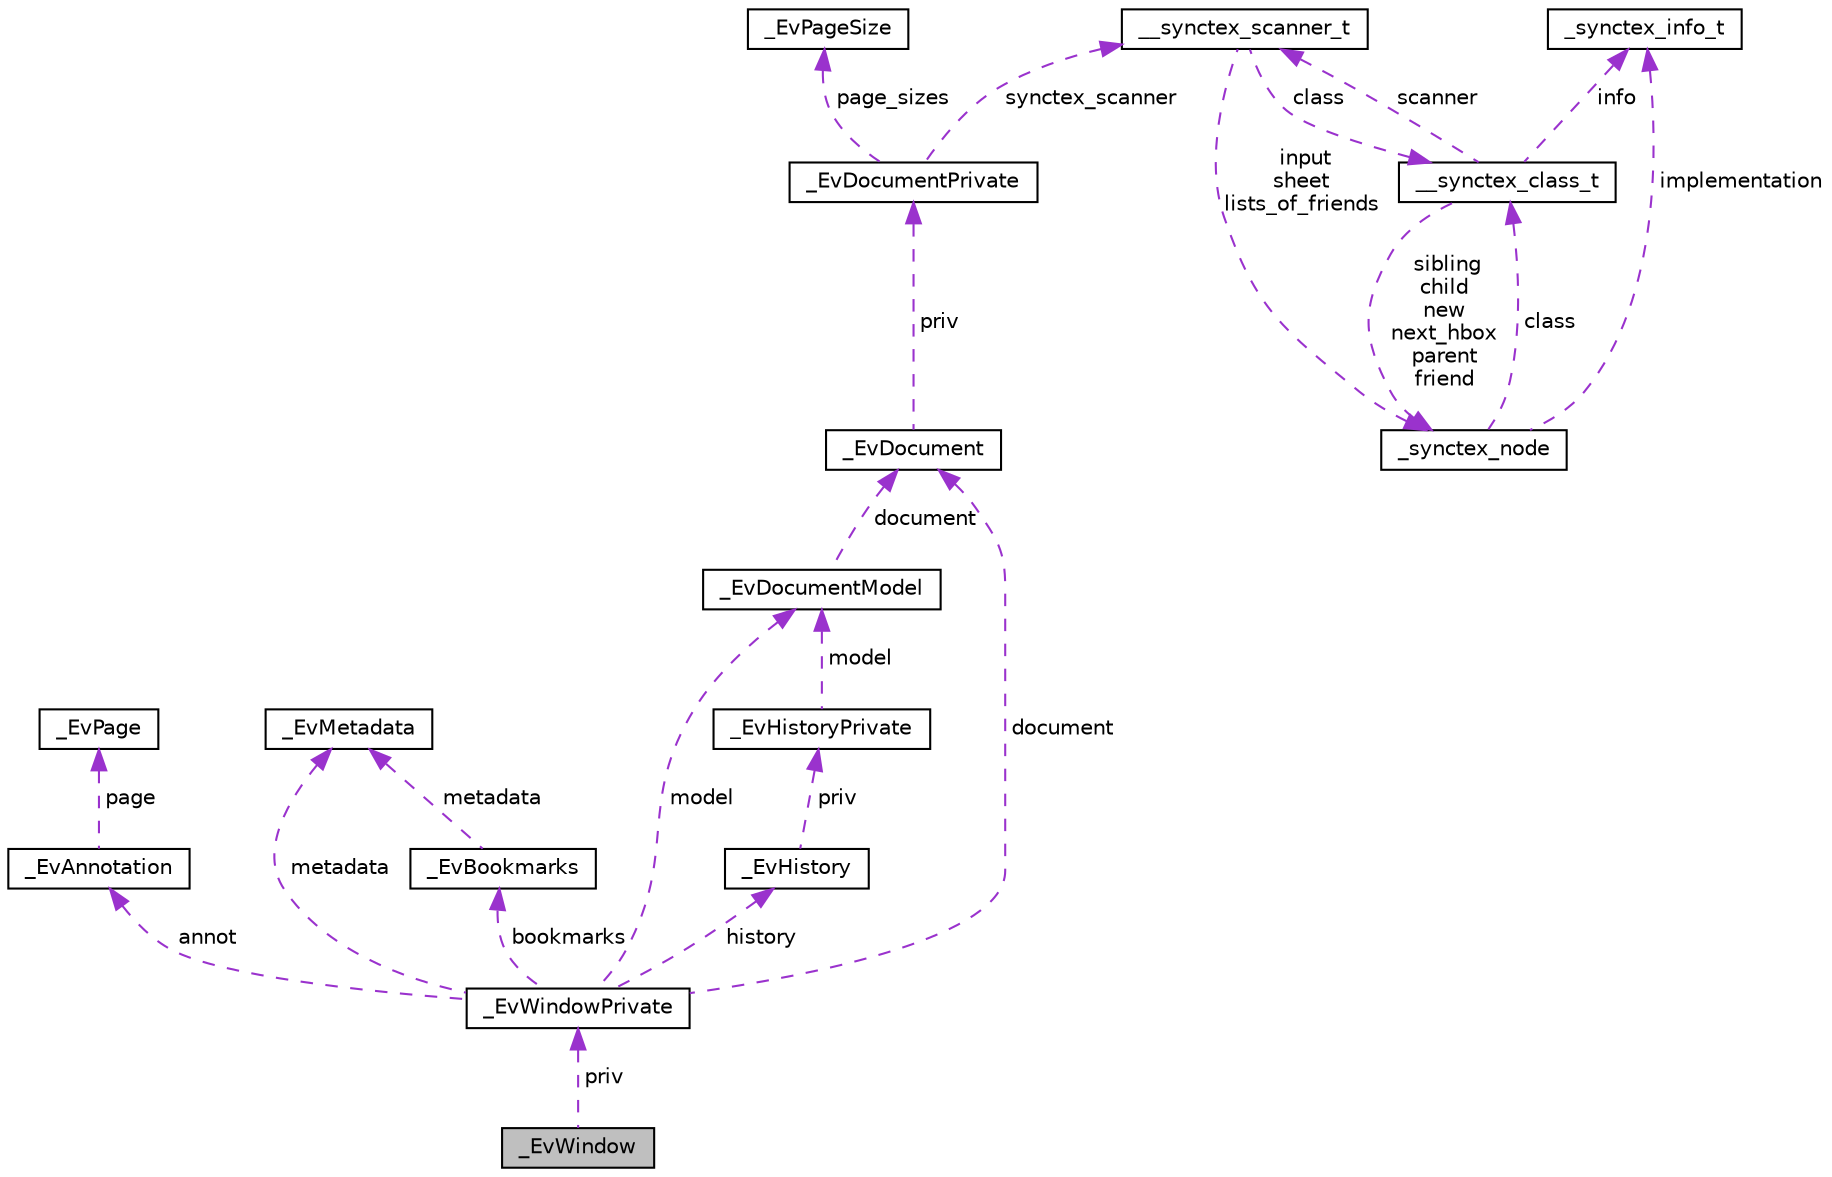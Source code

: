 digraph "_EvWindow"
{
  edge [fontname="Helvetica",fontsize="10",labelfontname="Helvetica",labelfontsize="10"];
  node [fontname="Helvetica",fontsize="10",shape=record];
  Node1 [label="_EvWindow",height=0.2,width=0.4,color="black", fillcolor="grey75", style="filled" fontcolor="black"];
  Node2 -> Node1 [dir="back",color="darkorchid3",fontsize="10",style="dashed",label=" priv" ,fontname="Helvetica"];
  Node2 [label="_EvWindowPrivate",height=0.2,width=0.4,color="black", fillcolor="white", style="filled",URL="$dd/d22/struct__EvWindowPrivate.html"];
  Node3 -> Node2 [dir="back",color="darkorchid3",fontsize="10",style="dashed",label=" annot" ,fontname="Helvetica"];
  Node3 [label="_EvAnnotation",height=0.2,width=0.4,color="black", fillcolor="white", style="filled",URL="$dc/dcb/struct__EvAnnotation.html"];
  Node4 -> Node3 [dir="back",color="darkorchid3",fontsize="10",style="dashed",label=" page" ,fontname="Helvetica"];
  Node4 [label="_EvPage",height=0.2,width=0.4,color="black", fillcolor="white", style="filled",URL="$dd/dcb/struct__EvPage.html"];
  Node5 -> Node2 [dir="back",color="darkorchid3",fontsize="10",style="dashed",label=" metadata" ,fontname="Helvetica"];
  Node5 [label="_EvMetadata",height=0.2,width=0.4,color="black", fillcolor="white", style="filled",URL="$d4/d89/struct__EvMetadata.html"];
  Node6 -> Node2 [dir="back",color="darkorchid3",fontsize="10",style="dashed",label=" model" ,fontname="Helvetica"];
  Node6 [label="_EvDocumentModel",height=0.2,width=0.4,color="black", fillcolor="white", style="filled",URL="$dc/d24/struct__EvDocumentModel.html"];
  Node7 -> Node6 [dir="back",color="darkorchid3",fontsize="10",style="dashed",label=" document" ,fontname="Helvetica"];
  Node7 [label="_EvDocument",height=0.2,width=0.4,color="black", fillcolor="white", style="filled",URL="$db/d02/struct__EvDocument.html"];
  Node8 -> Node7 [dir="back",color="darkorchid3",fontsize="10",style="dashed",label=" priv" ,fontname="Helvetica"];
  Node8 [label="_EvDocumentPrivate",height=0.2,width=0.4,color="black", fillcolor="white", style="filled",URL="$d6/da7/struct__EvDocumentPrivate.html"];
  Node9 -> Node8 [dir="back",color="darkorchid3",fontsize="10",style="dashed",label=" page_sizes" ,fontname="Helvetica"];
  Node9 [label="_EvPageSize",height=0.2,width=0.4,color="black", fillcolor="white", style="filled",URL="$d8/dec/struct__EvPageSize.html"];
  Node10 -> Node8 [dir="back",color="darkorchid3",fontsize="10",style="dashed",label=" synctex_scanner" ,fontname="Helvetica"];
  Node10 [label="__synctex_scanner_t",height=0.2,width=0.4,color="black", fillcolor="white", style="filled",URL="$d6/ddd/struct____synctex__scanner__t.html"];
  Node11 -> Node10 [dir="back",color="darkorchid3",fontsize="10",style="dashed",label=" input\nsheet\nlists_of_friends" ,fontname="Helvetica"];
  Node11 [label="_synctex_node",height=0.2,width=0.4,color="black", fillcolor="white", style="filled",URL="$dd/d4f/struct__synctex__node.html"];
  Node12 -> Node11 [dir="back",color="darkorchid3",fontsize="10",style="dashed",label=" implementation" ,fontname="Helvetica"];
  Node12 [label="_synctex_info_t",height=0.2,width=0.4,color="black", fillcolor="white", style="filled",URL="$d2/da8/union__synctex__info__t.html"];
  Node13 -> Node11 [dir="back",color="darkorchid3",fontsize="10",style="dashed",label=" class" ,fontname="Helvetica"];
  Node13 [label="__synctex_class_t",height=0.2,width=0.4,color="black", fillcolor="white", style="filled",URL="$d2/dd6/struct____synctex__class__t.html"];
  Node11 -> Node13 [dir="back",color="darkorchid3",fontsize="10",style="dashed",label=" sibling\nchild\nnew\nnext_hbox\nparent\nfriend" ,fontname="Helvetica"];
  Node12 -> Node13 [dir="back",color="darkorchid3",fontsize="10",style="dashed",label=" info" ,fontname="Helvetica"];
  Node10 -> Node13 [dir="back",color="darkorchid3",fontsize="10",style="dashed",label=" scanner" ,fontname="Helvetica"];
  Node13 -> Node10 [dir="back",color="darkorchid3",fontsize="10",style="dashed",label=" class" ,fontname="Helvetica"];
  Node7 -> Node2 [dir="back",color="darkorchid3",fontsize="10",style="dashed",label=" document" ,fontname="Helvetica"];
  Node14 -> Node2 [dir="back",color="darkorchid3",fontsize="10",style="dashed",label=" bookmarks" ,fontname="Helvetica"];
  Node14 [label="_EvBookmarks",height=0.2,width=0.4,color="black", fillcolor="white", style="filled",URL="$d7/d25/struct__EvBookmarks.html"];
  Node5 -> Node14 [dir="back",color="darkorchid3",fontsize="10",style="dashed",label=" metadata" ,fontname="Helvetica"];
  Node15 -> Node2 [dir="back",color="darkorchid3",fontsize="10",style="dashed",label=" history" ,fontname="Helvetica"];
  Node15 [label="_EvHistory",height=0.2,width=0.4,color="black", fillcolor="white", style="filled",URL="$d1/db5/struct__EvHistory.html"];
  Node16 -> Node15 [dir="back",color="darkorchid3",fontsize="10",style="dashed",label=" priv" ,fontname="Helvetica"];
  Node16 [label="_EvHistoryPrivate",height=0.2,width=0.4,color="black", fillcolor="white", style="filled",URL="$da/d50/struct__EvHistoryPrivate.html"];
  Node6 -> Node16 [dir="back",color="darkorchid3",fontsize="10",style="dashed",label=" model" ,fontname="Helvetica"];
}
